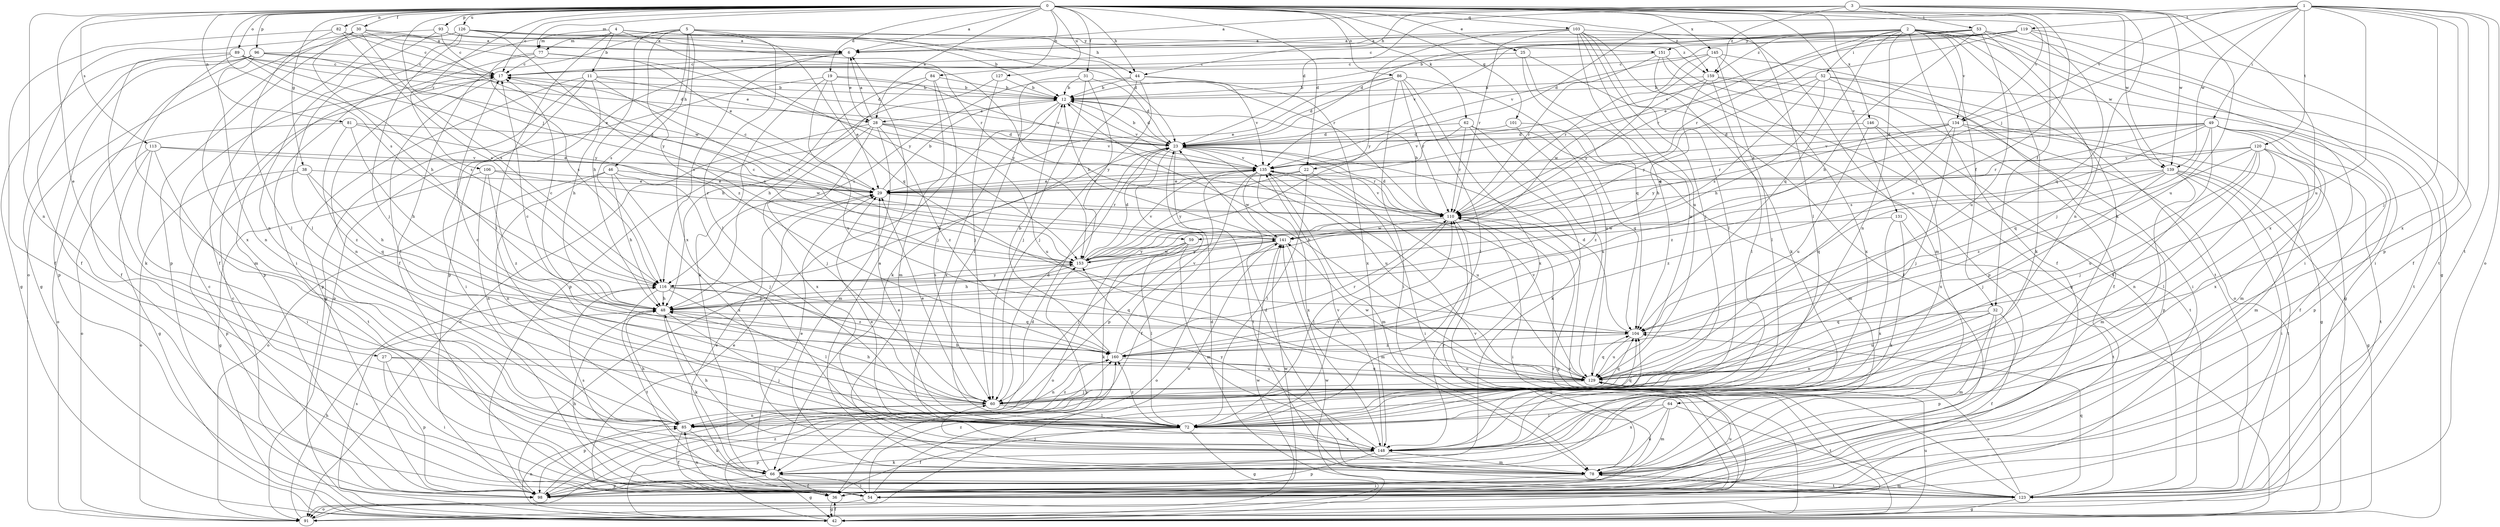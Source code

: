 strict digraph  {
0;
1;
2;
3;
4;
5;
6;
11;
12;
17;
19;
22;
23;
25;
27;
28;
29;
30;
31;
32;
36;
38;
42;
44;
46;
48;
49;
52;
53;
54;
59;
60;
62;
64;
66;
72;
77;
78;
81;
82;
84;
85;
86;
89;
91;
93;
96;
98;
101;
103;
104;
106;
110;
113;
116;
119;
120;
123;
126;
127;
129;
131;
134;
135;
139;
141;
145;
146;
148;
151;
153;
159;
160;
0 -> 6  [label=a];
0 -> 17  [label=c];
0 -> 19  [label=d];
0 -> 22  [label=d];
0 -> 25  [label=e];
0 -> 27  [label=e];
0 -> 28  [label=e];
0 -> 30  [label=f];
0 -> 31  [label=f];
0 -> 32  [label=f];
0 -> 38  [label=g];
0 -> 44  [label=h];
0 -> 59  [label=j];
0 -> 62  [label=k];
0 -> 72  [label=l];
0 -> 77  [label=m];
0 -> 81  [label=n];
0 -> 82  [label=n];
0 -> 84  [label=n];
0 -> 85  [label=n];
0 -> 86  [label=o];
0 -> 89  [label=o];
0 -> 93  [label=p];
0 -> 96  [label=p];
0 -> 101  [label=q];
0 -> 103  [label=q];
0 -> 106  [label=r];
0 -> 113  [label=s];
0 -> 116  [label=s];
0 -> 126  [label=u];
0 -> 127  [label=u];
0 -> 129  [label=u];
0 -> 131  [label=v];
0 -> 134  [label=v];
0 -> 139  [label=w];
0 -> 145  [label=x];
0 -> 146  [label=x];
0 -> 159  [label=z];
1 -> 22  [label=d];
1 -> 49  [label=i];
1 -> 59  [label=j];
1 -> 60  [label=j];
1 -> 91  [label=o];
1 -> 98  [label=p];
1 -> 119  [label=t];
1 -> 120  [label=t];
1 -> 123  [label=t];
1 -> 129  [label=u];
1 -> 134  [label=v];
1 -> 139  [label=w];
1 -> 148  [label=x];
2 -> 32  [label=f];
2 -> 36  [label=f];
2 -> 42  [label=g];
2 -> 52  [label=i];
2 -> 64  [label=k];
2 -> 66  [label=k];
2 -> 85  [label=n];
2 -> 104  [label=q];
2 -> 110  [label=r];
2 -> 134  [label=v];
2 -> 135  [label=v];
2 -> 139  [label=w];
2 -> 151  [label=y];
2 -> 159  [label=z];
3 -> 6  [label=a];
3 -> 23  [label=d];
3 -> 44  [label=h];
3 -> 53  [label=i];
3 -> 85  [label=n];
3 -> 129  [label=u];
3 -> 139  [label=w];
3 -> 148  [label=x];
3 -> 159  [label=z];
4 -> 11  [label=b];
4 -> 54  [label=i];
4 -> 72  [label=l];
4 -> 77  [label=m];
4 -> 110  [label=r];
4 -> 151  [label=y];
4 -> 153  [label=y];
4 -> 159  [label=z];
5 -> 36  [label=f];
5 -> 44  [label=h];
5 -> 46  [label=h];
5 -> 48  [label=h];
5 -> 72  [label=l];
5 -> 77  [label=m];
5 -> 104  [label=q];
5 -> 116  [label=s];
5 -> 148  [label=x];
5 -> 160  [label=z];
6 -> 17  [label=c];
6 -> 28  [label=e];
6 -> 98  [label=p];
6 -> 116  [label=s];
11 -> 12  [label=b];
11 -> 28  [label=e];
11 -> 42  [label=g];
11 -> 48  [label=h];
11 -> 54  [label=i];
11 -> 98  [label=p];
11 -> 153  [label=y];
12 -> 23  [label=d];
12 -> 28  [label=e];
12 -> 98  [label=p];
12 -> 135  [label=v];
12 -> 148  [label=x];
17 -> 12  [label=b];
17 -> 72  [label=l];
17 -> 85  [label=n];
19 -> 12  [label=b];
19 -> 29  [label=e];
19 -> 66  [label=k];
19 -> 91  [label=o];
19 -> 129  [label=u];
19 -> 135  [label=v];
22 -> 29  [label=e];
22 -> 54  [label=i];
22 -> 72  [label=l];
22 -> 153  [label=y];
23 -> 12  [label=b];
23 -> 48  [label=h];
23 -> 98  [label=p];
23 -> 110  [label=r];
23 -> 123  [label=t];
23 -> 129  [label=u];
23 -> 135  [label=v];
25 -> 17  [label=c];
25 -> 36  [label=f];
25 -> 104  [label=q];
25 -> 129  [label=u];
27 -> 54  [label=i];
27 -> 60  [label=j];
27 -> 98  [label=p];
27 -> 129  [label=u];
28 -> 6  [label=a];
28 -> 23  [label=d];
28 -> 60  [label=j];
28 -> 78  [label=m];
28 -> 91  [label=o];
28 -> 129  [label=u];
28 -> 135  [label=v];
28 -> 148  [label=x];
28 -> 160  [label=z];
29 -> 12  [label=b];
29 -> 17  [label=c];
29 -> 110  [label=r];
29 -> 135  [label=v];
30 -> 6  [label=a];
30 -> 29  [label=e];
30 -> 36  [label=f];
30 -> 48  [label=h];
30 -> 116  [label=s];
30 -> 141  [label=w];
30 -> 148  [label=x];
31 -> 12  [label=b];
31 -> 23  [label=d];
31 -> 60  [label=j];
31 -> 72  [label=l];
31 -> 153  [label=y];
32 -> 36  [label=f];
32 -> 78  [label=m];
32 -> 85  [label=n];
32 -> 98  [label=p];
32 -> 104  [label=q];
32 -> 129  [label=u];
36 -> 29  [label=e];
36 -> 42  [label=g];
36 -> 141  [label=w];
38 -> 29  [label=e];
38 -> 48  [label=h];
38 -> 91  [label=o];
38 -> 98  [label=p];
38 -> 104  [label=q];
42 -> 17  [label=c];
42 -> 36  [label=f];
42 -> 85  [label=n];
42 -> 110  [label=r];
42 -> 116  [label=s];
42 -> 129  [label=u];
42 -> 141  [label=w];
42 -> 153  [label=y];
42 -> 160  [label=z];
44 -> 12  [label=b];
44 -> 60  [label=j];
44 -> 66  [label=k];
44 -> 116  [label=s];
44 -> 135  [label=v];
44 -> 148  [label=x];
46 -> 29  [label=e];
46 -> 48  [label=h];
46 -> 60  [label=j];
46 -> 85  [label=n];
46 -> 91  [label=o];
46 -> 148  [label=x];
48 -> 17  [label=c];
48 -> 66  [label=k];
48 -> 72  [label=l];
48 -> 104  [label=q];
49 -> 23  [label=d];
49 -> 29  [label=e];
49 -> 36  [label=f];
49 -> 72  [label=l];
49 -> 78  [label=m];
49 -> 98  [label=p];
49 -> 104  [label=q];
49 -> 110  [label=r];
49 -> 116  [label=s];
49 -> 135  [label=v];
49 -> 148  [label=x];
52 -> 12  [label=b];
52 -> 36  [label=f];
52 -> 48  [label=h];
52 -> 54  [label=i];
52 -> 116  [label=s];
52 -> 123  [label=t];
52 -> 153  [label=y];
53 -> 6  [label=a];
53 -> 23  [label=d];
53 -> 48  [label=h];
53 -> 54  [label=i];
53 -> 60  [label=j];
53 -> 110  [label=r];
53 -> 123  [label=t];
53 -> 129  [label=u];
53 -> 135  [label=v];
54 -> 29  [label=e];
54 -> 48  [label=h];
54 -> 85  [label=n];
54 -> 91  [label=o];
54 -> 141  [label=w];
54 -> 160  [label=z];
59 -> 66  [label=k];
59 -> 72  [label=l];
59 -> 78  [label=m];
59 -> 91  [label=o];
59 -> 153  [label=y];
60 -> 17  [label=c];
60 -> 23  [label=d];
60 -> 29  [label=e];
60 -> 48  [label=h];
60 -> 72  [label=l];
60 -> 85  [label=n];
60 -> 98  [label=p];
60 -> 104  [label=q];
62 -> 23  [label=d];
62 -> 66  [label=k];
62 -> 104  [label=q];
62 -> 110  [label=r];
62 -> 129  [label=u];
62 -> 135  [label=v];
64 -> 66  [label=k];
64 -> 72  [label=l];
64 -> 78  [label=m];
64 -> 123  [label=t];
64 -> 148  [label=x];
66 -> 29  [label=e];
66 -> 36  [label=f];
66 -> 42  [label=g];
66 -> 54  [label=i];
66 -> 98  [label=p];
66 -> 116  [label=s];
72 -> 29  [label=e];
72 -> 36  [label=f];
72 -> 42  [label=g];
72 -> 98  [label=p];
72 -> 104  [label=q];
72 -> 110  [label=r];
72 -> 148  [label=x];
72 -> 160  [label=z];
77 -> 17  [label=c];
77 -> 98  [label=p];
77 -> 110  [label=r];
77 -> 116  [label=s];
77 -> 153  [label=y];
78 -> 6  [label=a];
78 -> 23  [label=d];
78 -> 54  [label=i];
78 -> 60  [label=j];
78 -> 110  [label=r];
78 -> 123  [label=t];
81 -> 23  [label=d];
81 -> 29  [label=e];
81 -> 48  [label=h];
81 -> 91  [label=o];
81 -> 160  [label=z];
82 -> 6  [label=a];
82 -> 17  [label=c];
82 -> 36  [label=f];
82 -> 72  [label=l];
82 -> 116  [label=s];
84 -> 12  [label=b];
84 -> 48  [label=h];
84 -> 60  [label=j];
84 -> 78  [label=m];
84 -> 98  [label=p];
85 -> 36  [label=f];
85 -> 48  [label=h];
85 -> 66  [label=k];
85 -> 160  [label=z];
86 -> 12  [label=b];
86 -> 23  [label=d];
86 -> 29  [label=e];
86 -> 54  [label=i];
86 -> 72  [label=l];
86 -> 110  [label=r];
86 -> 129  [label=u];
86 -> 148  [label=x];
89 -> 17  [label=c];
89 -> 23  [label=d];
89 -> 42  [label=g];
89 -> 66  [label=k];
89 -> 78  [label=m];
89 -> 116  [label=s];
89 -> 153  [label=y];
91 -> 48  [label=h];
91 -> 110  [label=r];
91 -> 141  [label=w];
93 -> 6  [label=a];
93 -> 12  [label=b];
93 -> 17  [label=c];
93 -> 85  [label=n];
93 -> 91  [label=o];
96 -> 17  [label=c];
96 -> 23  [label=d];
96 -> 29  [label=e];
96 -> 36  [label=f];
96 -> 42  [label=g];
96 -> 85  [label=n];
96 -> 98  [label=p];
98 -> 17  [label=c];
98 -> 23  [label=d];
98 -> 129  [label=u];
101 -> 23  [label=d];
101 -> 78  [label=m];
101 -> 160  [label=z];
103 -> 6  [label=a];
103 -> 60  [label=j];
103 -> 66  [label=k];
103 -> 72  [label=l];
103 -> 78  [label=m];
103 -> 104  [label=q];
103 -> 110  [label=r];
103 -> 129  [label=u];
103 -> 153  [label=y];
104 -> 23  [label=d];
104 -> 129  [label=u];
104 -> 160  [label=z];
106 -> 29  [label=e];
106 -> 42  [label=g];
106 -> 85  [label=n];
106 -> 110  [label=r];
106 -> 160  [label=z];
110 -> 12  [label=b];
110 -> 23  [label=d];
110 -> 42  [label=g];
110 -> 54  [label=i];
110 -> 72  [label=l];
110 -> 91  [label=o];
110 -> 135  [label=v];
110 -> 141  [label=w];
113 -> 42  [label=g];
113 -> 54  [label=i];
113 -> 91  [label=o];
113 -> 123  [label=t];
113 -> 135  [label=v];
113 -> 141  [label=w];
116 -> 48  [label=h];
116 -> 72  [label=l];
116 -> 104  [label=q];
116 -> 123  [label=t];
116 -> 153  [label=y];
116 -> 160  [label=z];
119 -> 6  [label=a];
119 -> 12  [label=b];
119 -> 17  [label=c];
119 -> 29  [label=e];
119 -> 36  [label=f];
119 -> 54  [label=i];
119 -> 104  [label=q];
119 -> 135  [label=v];
120 -> 60  [label=j];
120 -> 72  [label=l];
120 -> 78  [label=m];
120 -> 85  [label=n];
120 -> 110  [label=r];
120 -> 123  [label=t];
120 -> 129  [label=u];
120 -> 135  [label=v];
120 -> 160  [label=z];
123 -> 23  [label=d];
123 -> 42  [label=g];
123 -> 78  [label=m];
123 -> 104  [label=q];
123 -> 129  [label=u];
123 -> 135  [label=v];
126 -> 6  [label=a];
126 -> 23  [label=d];
126 -> 36  [label=f];
126 -> 60  [label=j];
126 -> 72  [label=l];
126 -> 98  [label=p];
126 -> 110  [label=r];
126 -> 153  [label=y];
127 -> 12  [label=b];
127 -> 48  [label=h];
127 -> 60  [label=j];
129 -> 12  [label=b];
129 -> 48  [label=h];
129 -> 60  [label=j];
129 -> 104  [label=q];
129 -> 135  [label=v];
129 -> 141  [label=w];
131 -> 66  [label=k];
131 -> 123  [label=t];
131 -> 141  [label=w];
131 -> 148  [label=x];
134 -> 23  [label=d];
134 -> 42  [label=g];
134 -> 60  [label=j];
134 -> 98  [label=p];
134 -> 110  [label=r];
134 -> 153  [label=y];
134 -> 160  [label=z];
135 -> 29  [label=e];
135 -> 36  [label=f];
135 -> 78  [label=m];
135 -> 129  [label=u];
135 -> 141  [label=w];
135 -> 148  [label=x];
139 -> 29  [label=e];
139 -> 42  [label=g];
139 -> 54  [label=i];
139 -> 60  [label=j];
139 -> 78  [label=m];
139 -> 104  [label=q];
139 -> 123  [label=t];
139 -> 160  [label=z];
141 -> 12  [label=b];
141 -> 60  [label=j];
141 -> 78  [label=m];
141 -> 91  [label=o];
141 -> 153  [label=y];
145 -> 17  [label=c];
145 -> 72  [label=l];
145 -> 110  [label=r];
145 -> 123  [label=t];
145 -> 148  [label=x];
145 -> 153  [label=y];
146 -> 23  [label=d];
146 -> 123  [label=t];
146 -> 129  [label=u];
146 -> 148  [label=x];
148 -> 29  [label=e];
148 -> 48  [label=h];
148 -> 66  [label=k];
148 -> 78  [label=m];
148 -> 98  [label=p];
148 -> 104  [label=q];
148 -> 135  [label=v];
148 -> 153  [label=y];
151 -> 17  [label=c];
151 -> 42  [label=g];
151 -> 98  [label=p];
151 -> 110  [label=r];
151 -> 123  [label=t];
153 -> 17  [label=c];
153 -> 23  [label=d];
153 -> 48  [label=h];
153 -> 116  [label=s];
153 -> 135  [label=v];
153 -> 141  [label=w];
159 -> 12  [label=b];
159 -> 42  [label=g];
159 -> 48  [label=h];
159 -> 72  [label=l];
159 -> 91  [label=o];
159 -> 141  [label=w];
160 -> 12  [label=b];
160 -> 17  [label=c];
160 -> 85  [label=n];
160 -> 110  [label=r];
160 -> 129  [label=u];
160 -> 135  [label=v];
}
